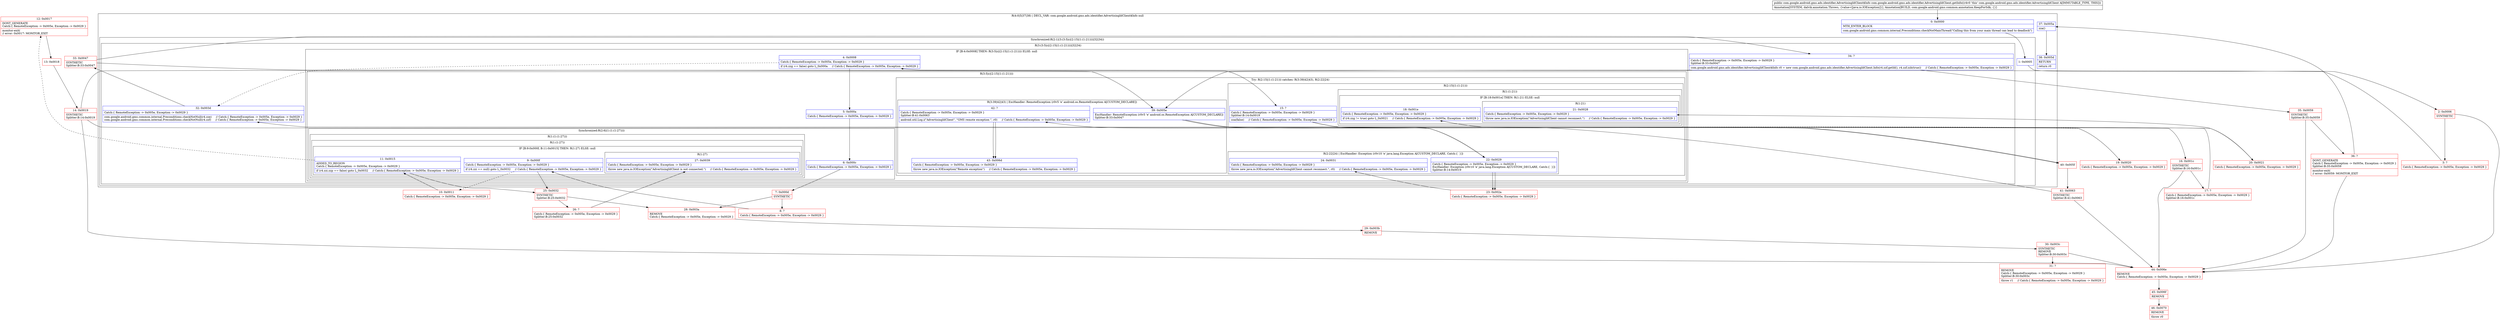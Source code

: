 digraph "CFG forcom.google.android.gms.ads.identifier.AdvertisingIdClient.getInfo()Lcom\/google\/android\/gms\/ads\/identifier\/AdvertisingIdClient$Info;" {
subgraph cluster_Region_1502090501 {
label = "R(4:0|5|37|38) | DECL_VAR: com.google.android.gms.ads.identifier.AdvertisingIdClient$Info null\l";
node [shape=record,color=blue];
Node_0 [shape=record,label="{0\:\ 0x0000|MTH_ENTER_BLOCK\l|com.google.android.gms.common.internal.Preconditions.checkNotMainThread(\"Calling this from your main thread can lead to deadlock\")\l}"];
subgraph cluster_SynchronizedRegion_260186714 {
label = "Synchronized:R(2:1|(3:(3:5|c|(2:15|(1:(1:21))))|32|34))";
node [shape=record,color=blue];
Node_1 [shape=record,label="{1\:\ 0x0005}"];
subgraph cluster_Region_1171191660 {
label = "R(3:(3:5|c|(2:15|(1:(1:21))))|32|34)";
node [shape=record,color=blue];
subgraph cluster_IfRegion_1039404511 {
label = "IF [B:4:0x0008] THEN: R(3:5|c|(2:15|(1:(1:21)))) ELSE: null";
node [shape=record,color=blue];
Node_4 [shape=record,label="{4\:\ 0x0008|Catch:\{ RemoteException \-\> 0x005e, Exception \-\> 0x0029 \}\l|if (r4.zzg == false) goto L_0x000a     \/\/ Catch:\{ RemoteException \-\> 0x005e, Exception \-\> 0x0029 \}\l}"];
subgraph cluster_Region_1635038403 {
label = "R(3:5|c|(2:15|(1:(1:21))))";
node [shape=record,color=blue];
Node_5 [shape=record,label="{5\:\ 0x000a|Catch:\{ RemoteException \-\> 0x005e, Exception \-\> 0x0029 \}\l}"];
subgraph cluster_SynchronizedRegion_1549141904 {
label = "Synchronized:R(2:6|(1:(1:(1:27))))";
node [shape=record,color=blue];
Node_6 [shape=record,label="{6\:\ 0x000c|Catch:\{ RemoteException \-\> 0x005e, Exception \-\> 0x0029 \}\l}"];
subgraph cluster_Region_1113095858 {
label = "R(1:(1:(1:27)))";
node [shape=record,color=blue];
subgraph cluster_Region_1600068051 {
label = "R(1:(1:27))";
node [shape=record,color=blue];
subgraph cluster_IfRegion_457800791 {
label = "IF [B:9:0x000f, B:11:0x0015] THEN: R(1:27) ELSE: null";
node [shape=record,color=blue];
Node_9 [shape=record,label="{9\:\ 0x000f|Catch:\{ RemoteException \-\> 0x005e, Exception \-\> 0x0029 \}\l|if (r4.zzi == null) goto L_0x0032     \/\/ Catch:\{ RemoteException \-\> 0x005e, Exception \-\> 0x0029 \}\l}"];
Node_11 [shape=record,label="{11\:\ 0x0015|ADDED_TO_REGION\lCatch:\{ RemoteException \-\> 0x005e, Exception \-\> 0x0029 \}\l|if (r4.zzi.zzp == false) goto L_0x0032     \/\/ Catch:\{ RemoteException \-\> 0x005e, Exception \-\> 0x0029 \}\l}"];
subgraph cluster_Region_2001703465 {
label = "R(1:27)";
node [shape=record,color=blue];
Node_27 [shape=record,label="{27\:\ 0x0039|Catch:\{ RemoteException \-\> 0x005e, Exception \-\> 0x0029 \}\l|throw new java.io.IOException(\"AdvertisingIdClient is not connected.\")     \/\/ Catch:\{ RemoteException \-\> 0x005e, Exception \-\> 0x0029 \}\l}"];
}
}
}
}
}
subgraph cluster_TryCatchRegion_1986256796 {
label = "Try: R(2:15|(1:(1:21))) catches: R(3:39|42|43), R(2:22|24)";
node [shape=record,color=blue];
subgraph cluster_Region_1372967170 {
label = "R(2:15|(1:(1:21)))";
node [shape=record,color=blue];
Node_15 [shape=record,label="{15\:\ ?|Catch:\{ RemoteException \-\> 0x005e, Exception \-\> 0x0029 \}\lSplitter:B:14:0x0019\l|zza(false)     \/\/ Catch:\{ RemoteException \-\> 0x005e, Exception \-\> 0x0029 \}\l}"];
subgraph cluster_Region_19834027 {
label = "R(1:(1:21))";
node [shape=record,color=blue];
subgraph cluster_IfRegion_184266877 {
label = "IF [B:18:0x001e] THEN: R(1:21) ELSE: null";
node [shape=record,color=blue];
Node_18 [shape=record,label="{18\:\ 0x001e|Catch:\{ RemoteException \-\> 0x005e, Exception \-\> 0x0029 \}\l|if (r4.zzg != true) goto L_0x0021     \/\/ Catch:\{ RemoteException \-\> 0x005e, Exception \-\> 0x0029 \}\l}"];
subgraph cluster_Region_1653342593 {
label = "R(1:21)";
node [shape=record,color=blue];
Node_21 [shape=record,label="{21\:\ 0x0028|Catch:\{ RemoteException \-\> 0x005e, Exception \-\> 0x0029 \}\l|throw new java.io.IOException(\"AdvertisingIdClient cannot reconnect.\")     \/\/ Catch:\{ RemoteException \-\> 0x005e, Exception \-\> 0x0029 \}\l}"];
}
}
}
}
subgraph cluster_Region_497979667 {
label = "R(3:39|42|43) | ExcHandler: RemoteException (r0v5 'e' android.os.RemoteException A[CUSTOM_DECLARE])\l";
node [shape=record,color=blue];
Node_39 [shape=record,label="{39\:\ 0x005e|ExcHandler: RemoteException (r0v5 'e' android.os.RemoteException A[CUSTOM_DECLARE])\lSplitter:B:33:0x0047\l}"];
Node_42 [shape=record,label="{42\:\ ?|Catch:\{ RemoteException \-\> 0x005e, Exception \-\> 0x0029 \}\lSplitter:B:41:0x0063\l|android.util.Log.i(\"AdvertisingIdClient\", \"GMS remote exception \", r0)     \/\/ Catch:\{ RemoteException \-\> 0x005e, Exception \-\> 0x0029 \}\l}"];
Node_43 [shape=record,label="{43\:\ 0x006d|Catch:\{ RemoteException \-\> 0x005e, Exception \-\> 0x0029 \}\l|throw new java.io.IOException(\"Remote exception\")     \/\/ Catch:\{ RemoteException \-\> 0x005e, Exception \-\> 0x0029 \}\l}"];
}
subgraph cluster_Region_1766942193 {
label = "R(2:22|24) | ExcHandler: Exception (r0v10 'e' java.lang.Exception A[CUSTOM_DECLARE, Catch:\{  \}])\l";
node [shape=record,color=blue];
Node_22 [shape=record,label="{22\:\ 0x0029|Catch:\{ RemoteException \-\> 0x005e, Exception \-\> 0x0029 \}\lExcHandler: Exception (r0v10 'e' java.lang.Exception A[CUSTOM_DECLARE, Catch:\{  \}])\lSplitter:B:14:0x0019\l}"];
Node_24 [shape=record,label="{24\:\ 0x0031|Catch:\{ RemoteException \-\> 0x005e, Exception \-\> 0x0029 \}\l|throw new java.io.IOException(\"AdvertisingIdClient cannot reconnect.\", r0)     \/\/ Catch:\{ RemoteException \-\> 0x005e, Exception \-\> 0x0029 \}\l}"];
}
}
}
}
Node_32 [shape=record,label="{32\:\ 0x003d|Catch:\{ RemoteException \-\> 0x005e, Exception \-\> 0x0029 \}\l|com.google.android.gms.common.internal.Preconditions.checkNotNull(r4.zze)     \/\/ Catch:\{ RemoteException \-\> 0x005e, Exception \-\> 0x0029 \}\lcom.google.android.gms.common.internal.Preconditions.checkNotNull(r4.zzf)     \/\/ Catch:\{ RemoteException \-\> 0x005e, Exception \-\> 0x0029 \}\l}"];
Node_34 [shape=record,label="{34\:\ ?|Catch:\{ RemoteException \-\> 0x005e, Exception \-\> 0x0029 \}\lSplitter:B:33:0x0047\l|com.google.android.gms.ads.identifier.AdvertisingIdClient$Info r0 = new com.google.android.gms.ads.identifier.AdvertisingIdClient.Info(r4.zzf.getId(), r4.zzf.zzb(true))     \/\/ Catch:\{ RemoteException \-\> 0x005e, Exception \-\> 0x0029 \}\l}"];
}
}
Node_37 [shape=record,label="{37\:\ 0x005a|zza()\l}"];
Node_38 [shape=record,label="{38\:\ 0x005d|RETURN\l|return r0\l}"];
}
subgraph cluster_Region_1766942193 {
label = "R(2:22|24) | ExcHandler: Exception (r0v10 'e' java.lang.Exception A[CUSTOM_DECLARE, Catch:\{  \}])\l";
node [shape=record,color=blue];
Node_22 [shape=record,label="{22\:\ 0x0029|Catch:\{ RemoteException \-\> 0x005e, Exception \-\> 0x0029 \}\lExcHandler: Exception (r0v10 'e' java.lang.Exception A[CUSTOM_DECLARE, Catch:\{  \}])\lSplitter:B:14:0x0019\l}"];
Node_24 [shape=record,label="{24\:\ 0x0031|Catch:\{ RemoteException \-\> 0x005e, Exception \-\> 0x0029 \}\l|throw new java.io.IOException(\"AdvertisingIdClient cannot reconnect.\", r0)     \/\/ Catch:\{ RemoteException \-\> 0x005e, Exception \-\> 0x0029 \}\l}"];
}
subgraph cluster_Region_497979667 {
label = "R(3:39|42|43) | ExcHandler: RemoteException (r0v5 'e' android.os.RemoteException A[CUSTOM_DECLARE])\l";
node [shape=record,color=blue];
Node_39 [shape=record,label="{39\:\ 0x005e|ExcHandler: RemoteException (r0v5 'e' android.os.RemoteException A[CUSTOM_DECLARE])\lSplitter:B:33:0x0047\l}"];
Node_42 [shape=record,label="{42\:\ ?|Catch:\{ RemoteException \-\> 0x005e, Exception \-\> 0x0029 \}\lSplitter:B:41:0x0063\l|android.util.Log.i(\"AdvertisingIdClient\", \"GMS remote exception \", r0)     \/\/ Catch:\{ RemoteException \-\> 0x005e, Exception \-\> 0x0029 \}\l}"];
Node_43 [shape=record,label="{43\:\ 0x006d|Catch:\{ RemoteException \-\> 0x005e, Exception \-\> 0x0029 \}\l|throw new java.io.IOException(\"Remote exception\")     \/\/ Catch:\{ RemoteException \-\> 0x005e, Exception \-\> 0x0029 \}\l}"];
}
Node_2 [shape=record,color=red,label="{2\:\ 0x0006|SYNTHETIC\l}"];
Node_3 [shape=record,color=red,label="{3\:\ ?|Catch:\{ RemoteException \-\> 0x005e, Exception \-\> 0x0029 \}\l}"];
Node_7 [shape=record,color=red,label="{7\:\ 0x000d|SYNTHETIC\l}"];
Node_8 [shape=record,color=red,label="{8\:\ ?|Catch:\{ RemoteException \-\> 0x005e, Exception \-\> 0x0029 \}\l}"];
Node_10 [shape=record,color=red,label="{10\:\ 0x0011|Catch:\{ RemoteException \-\> 0x005e, Exception \-\> 0x0029 \}\l}"];
Node_12 [shape=record,color=red,label="{12\:\ 0x0017|DONT_GENERATE\lCatch:\{ RemoteException \-\> 0x005e, Exception \-\> 0x0029 \}\l|monitor\-exit(\l\/\/ error: 0x0017: MONITOR_EXIT  \l}"];
Node_13 [shape=record,color=red,label="{13\:\ 0x0018}"];
Node_14 [shape=record,color=red,label="{14\:\ 0x0019|SYNTHETIC\lSplitter:B:14:0x0019\l}"];
Node_16 [shape=record,color=red,label="{16\:\ 0x001c|SYNTHETIC\lSplitter:B:16:0x001c\l}"];
Node_17 [shape=record,color=red,label="{17\:\ ?|Catch:\{ RemoteException \-\> 0x005e, Exception \-\> 0x0029 \}\lSplitter:B:16:0x001c\l}"];
Node_19 [shape=record,color=red,label="{19\:\ 0x0020|Catch:\{ RemoteException \-\> 0x005e, Exception \-\> 0x0029 \}\l}"];
Node_20 [shape=record,color=red,label="{20\:\ 0x0021|Catch:\{ RemoteException \-\> 0x005e, Exception \-\> 0x0029 \}\l}"];
Node_23 [shape=record,color=red,label="{23\:\ 0x002a|Catch:\{ RemoteException \-\> 0x005e, Exception \-\> 0x0029 \}\l}"];
Node_25 [shape=record,color=red,label="{25\:\ 0x0032|SYNTHETIC\lSplitter:B:25:0x0032\l}"];
Node_26 [shape=record,color=red,label="{26\:\ ?|Catch:\{ RemoteException \-\> 0x005e, Exception \-\> 0x0029 \}\lSplitter:B:25:0x0032\l}"];
Node_28 [shape=record,color=red,label="{28\:\ 0x003a|REMOVE\lCatch:\{ RemoteException \-\> 0x005e, Exception \-\> 0x0029 \}\l}"];
Node_29 [shape=record,color=red,label="{29\:\ 0x003b|REMOVE\l}"];
Node_30 [shape=record,color=red,label="{30\:\ 0x003c|SYNTHETIC\lREMOVE\lSplitter:B:30:0x003c\l}"];
Node_31 [shape=record,color=red,label="{31\:\ ?|REMOVE\lCatch:\{ RemoteException \-\> 0x005e, Exception \-\> 0x0029 \}\lSplitter:B:30:0x003c\l|throw r1     \/\/ Catch:\{ RemoteException \-\> 0x005e, Exception \-\> 0x0029 \}\l}"];
Node_33 [shape=record,color=red,label="{33\:\ 0x0047|SYNTHETIC\lSplitter:B:33:0x0047\l}"];
Node_35 [shape=record,color=red,label="{35\:\ 0x0059|SYNTHETIC\lSplitter:B:35:0x0059\l}"];
Node_36 [shape=record,color=red,label="{36\:\ ?|DONT_GENERATE\lCatch:\{ RemoteException \-\> 0x005e, Exception \-\> 0x0029 \}\lSplitter:B:35:0x0059\l|monitor\-exit(\l\/\/ error: 0x0059: MONITOR_EXIT  \l}"];
Node_40 [shape=record,color=red,label="{40\:\ 0x005f}"];
Node_41 [shape=record,color=red,label="{41\:\ 0x0063|SYNTHETIC\lSplitter:B:41:0x0063\l}"];
Node_44 [shape=record,color=red,label="{44\:\ 0x006e|REMOVE\lCatch:\{ RemoteException \-\> 0x005e, Exception \-\> 0x0029 \}\l}"];
Node_45 [shape=record,color=red,label="{45\:\ 0x006f|REMOVE\l}"];
Node_46 [shape=record,color=red,label="{46\:\ 0x0070|REMOVE\l|throw r0\l}"];
MethodNode[shape=record,label="{public com.google.android.gms.ads.identifier.AdvertisingIdClient$Info com.google.android.gms.ads.identifier.AdvertisingIdClient.getInfo((r4v0 'this' com.google.android.gms.ads.identifier.AdvertisingIdClient A[IMMUTABLE_TYPE, THIS]))  | Annotation[SYSTEM, dalvik.annotation.Throws, \{value=[java.io.IOException]\}], Annotation[BUILD, com.google.android.gms.common.annotation.KeepForSdk, \{\}]\l}"];
MethodNode -> Node_0;
Node_0 -> Node_1;
Node_1 -> Node_2;
Node_4 -> Node_5;
Node_4 -> Node_32[style=dashed];
Node_5 -> Node_6;
Node_6 -> Node_7;
Node_9 -> Node_10[style=dashed];
Node_9 -> Node_25;
Node_11 -> Node_12[style=dashed];
Node_11 -> Node_25;
Node_15 -> Node_16;
Node_15 -> Node_22;
Node_18 -> Node_19[style=dashed];
Node_18 -> Node_20;
Node_39 -> Node_40;
Node_42 -> Node_43;
Node_22 -> Node_23;
Node_32 -> Node_33;
Node_34 -> Node_35;
Node_34 -> Node_39;
Node_37 -> Node_38;
Node_22 -> Node_23;
Node_39 -> Node_40;
Node_42 -> Node_43;
Node_2 -> Node_3;
Node_2 -> Node_44;
Node_3 -> Node_4;
Node_7 -> Node_8;
Node_7 -> Node_28;
Node_8 -> Node_9;
Node_10 -> Node_11;
Node_12 -> Node_13;
Node_13 -> Node_14;
Node_14 -> Node_15;
Node_14 -> Node_22;
Node_14 -> Node_44;
Node_16 -> Node_17;
Node_16 -> Node_44;
Node_17 -> Node_18;
Node_19 -> Node_32;
Node_20 -> Node_21;
Node_23 -> Node_24;
Node_25 -> Node_26;
Node_25 -> Node_28;
Node_26 -> Node_27;
Node_28 -> Node_29;
Node_29 -> Node_30;
Node_30 -> Node_31;
Node_30 -> Node_44;
Node_33 -> Node_34;
Node_33 -> Node_39;
Node_35 -> Node_36;
Node_35 -> Node_44;
Node_36 -> Node_37;
Node_36 -> Node_44;
Node_40 -> Node_41;
Node_41 -> Node_42;
Node_41 -> Node_44;
Node_44 -> Node_45;
Node_45 -> Node_46;
}

